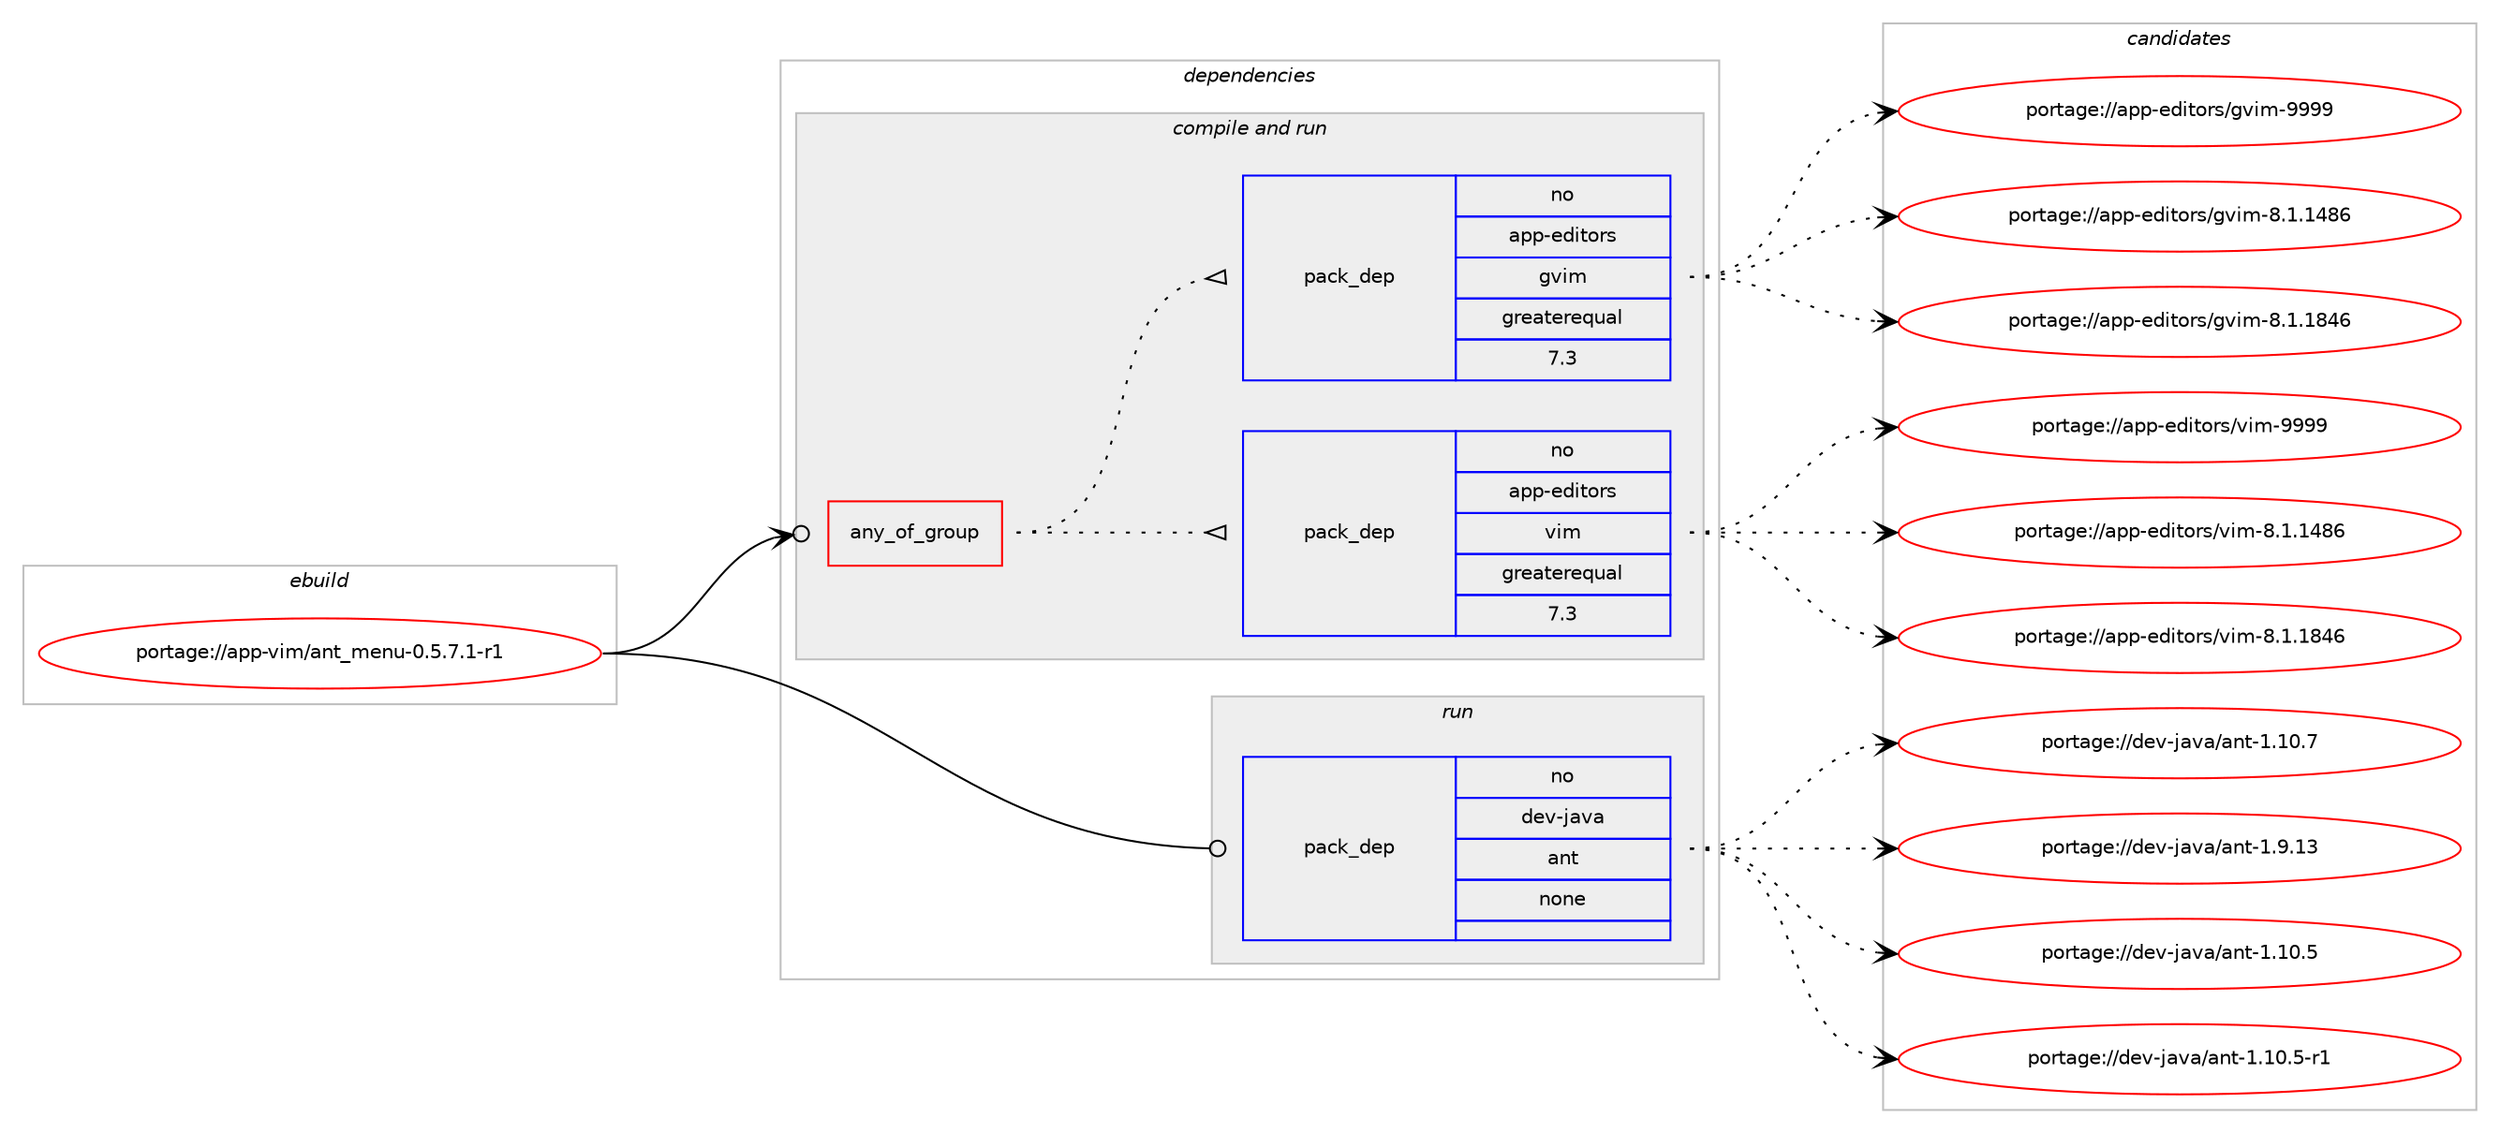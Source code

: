 digraph prolog {

# *************
# Graph options
# *************

newrank=true;
concentrate=true;
compound=true;
graph [rankdir=LR,fontname=Helvetica,fontsize=10,ranksep=1.5];#, ranksep=2.5, nodesep=0.2];
edge  [arrowhead=vee];
node  [fontname=Helvetica,fontsize=10];

# **********
# The ebuild
# **********

subgraph cluster_leftcol {
color=gray;
rank=same;
label=<<i>ebuild</i>>;
id [label="portage://app-vim/ant_menu-0.5.7.1-r1", color=red, width=4, href="../app-vim/ant_menu-0.5.7.1-r1.svg"];
}

# ****************
# The dependencies
# ****************

subgraph cluster_midcol {
color=gray;
label=<<i>dependencies</i>>;
subgraph cluster_compile {
fillcolor="#eeeeee";
style=filled;
label=<<i>compile</i>>;
}
subgraph cluster_compileandrun {
fillcolor="#eeeeee";
style=filled;
label=<<i>compile and run</i>>;
subgraph any833 {
dependency49094 [label=<<TABLE BORDER="0" CELLBORDER="1" CELLSPACING="0" CELLPADDING="4"><TR><TD CELLPADDING="10">any_of_group</TD></TR></TABLE>>, shape=none, color=red];subgraph pack36560 {
dependency49095 [label=<<TABLE BORDER="0" CELLBORDER="1" CELLSPACING="0" CELLPADDING="4" WIDTH="220"><TR><TD ROWSPAN="6" CELLPADDING="30">pack_dep</TD></TR><TR><TD WIDTH="110">no</TD></TR><TR><TD>app-editors</TD></TR><TR><TD>vim</TD></TR><TR><TD>greaterequal</TD></TR><TR><TD>7.3</TD></TR></TABLE>>, shape=none, color=blue];
}
dependency49094:e -> dependency49095:w [weight=20,style="dotted",arrowhead="oinv"];
subgraph pack36561 {
dependency49096 [label=<<TABLE BORDER="0" CELLBORDER="1" CELLSPACING="0" CELLPADDING="4" WIDTH="220"><TR><TD ROWSPAN="6" CELLPADDING="30">pack_dep</TD></TR><TR><TD WIDTH="110">no</TD></TR><TR><TD>app-editors</TD></TR><TR><TD>gvim</TD></TR><TR><TD>greaterequal</TD></TR><TR><TD>7.3</TD></TR></TABLE>>, shape=none, color=blue];
}
dependency49094:e -> dependency49096:w [weight=20,style="dotted",arrowhead="oinv"];
}
id:e -> dependency49094:w [weight=20,style="solid",arrowhead="odotvee"];
}
subgraph cluster_run {
fillcolor="#eeeeee";
style=filled;
label=<<i>run</i>>;
subgraph pack36562 {
dependency49097 [label=<<TABLE BORDER="0" CELLBORDER="1" CELLSPACING="0" CELLPADDING="4" WIDTH="220"><TR><TD ROWSPAN="6" CELLPADDING="30">pack_dep</TD></TR><TR><TD WIDTH="110">no</TD></TR><TR><TD>dev-java</TD></TR><TR><TD>ant</TD></TR><TR><TD>none</TD></TR><TR><TD></TD></TR></TABLE>>, shape=none, color=blue];
}
id:e -> dependency49097:w [weight=20,style="solid",arrowhead="odot"];
}
}

# **************
# The candidates
# **************

subgraph cluster_choices {
rank=same;
color=gray;
label=<<i>candidates</i>>;

subgraph choice36560 {
color=black;
nodesep=1;
choiceportage971121124510110010511611111411547118105109455646494649525654 [label="portage://app-editors/vim-8.1.1486", color=red, width=4,href="../app-editors/vim-8.1.1486.svg"];
choiceportage971121124510110010511611111411547118105109455646494649565254 [label="portage://app-editors/vim-8.1.1846", color=red, width=4,href="../app-editors/vim-8.1.1846.svg"];
choiceportage9711211245101100105116111114115471181051094557575757 [label="portage://app-editors/vim-9999", color=red, width=4,href="../app-editors/vim-9999.svg"];
dependency49095:e -> choiceportage971121124510110010511611111411547118105109455646494649525654:w [style=dotted,weight="100"];
dependency49095:e -> choiceportage971121124510110010511611111411547118105109455646494649565254:w [style=dotted,weight="100"];
dependency49095:e -> choiceportage9711211245101100105116111114115471181051094557575757:w [style=dotted,weight="100"];
}
subgraph choice36561 {
color=black;
nodesep=1;
choiceportage971121124510110010511611111411547103118105109455646494649525654 [label="portage://app-editors/gvim-8.1.1486", color=red, width=4,href="../app-editors/gvim-8.1.1486.svg"];
choiceportage971121124510110010511611111411547103118105109455646494649565254 [label="portage://app-editors/gvim-8.1.1846", color=red, width=4,href="../app-editors/gvim-8.1.1846.svg"];
choiceportage9711211245101100105116111114115471031181051094557575757 [label="portage://app-editors/gvim-9999", color=red, width=4,href="../app-editors/gvim-9999.svg"];
dependency49096:e -> choiceportage971121124510110010511611111411547103118105109455646494649525654:w [style=dotted,weight="100"];
dependency49096:e -> choiceportage971121124510110010511611111411547103118105109455646494649565254:w [style=dotted,weight="100"];
dependency49096:e -> choiceportage9711211245101100105116111114115471031181051094557575757:w [style=dotted,weight="100"];
}
subgraph choice36562 {
color=black;
nodesep=1;
choiceportage100101118451069711897479711011645494649484653 [label="portage://dev-java/ant-1.10.5", color=red, width=4,href="../dev-java/ant-1.10.5.svg"];
choiceportage1001011184510697118974797110116454946494846534511449 [label="portage://dev-java/ant-1.10.5-r1", color=red, width=4,href="../dev-java/ant-1.10.5-r1.svg"];
choiceportage100101118451069711897479711011645494649484655 [label="portage://dev-java/ant-1.10.7", color=red, width=4,href="../dev-java/ant-1.10.7.svg"];
choiceportage100101118451069711897479711011645494657464951 [label="portage://dev-java/ant-1.9.13", color=red, width=4,href="../dev-java/ant-1.9.13.svg"];
dependency49097:e -> choiceportage100101118451069711897479711011645494649484653:w [style=dotted,weight="100"];
dependency49097:e -> choiceportage1001011184510697118974797110116454946494846534511449:w [style=dotted,weight="100"];
dependency49097:e -> choiceportage100101118451069711897479711011645494649484655:w [style=dotted,weight="100"];
dependency49097:e -> choiceportage100101118451069711897479711011645494657464951:w [style=dotted,weight="100"];
}
}

}
